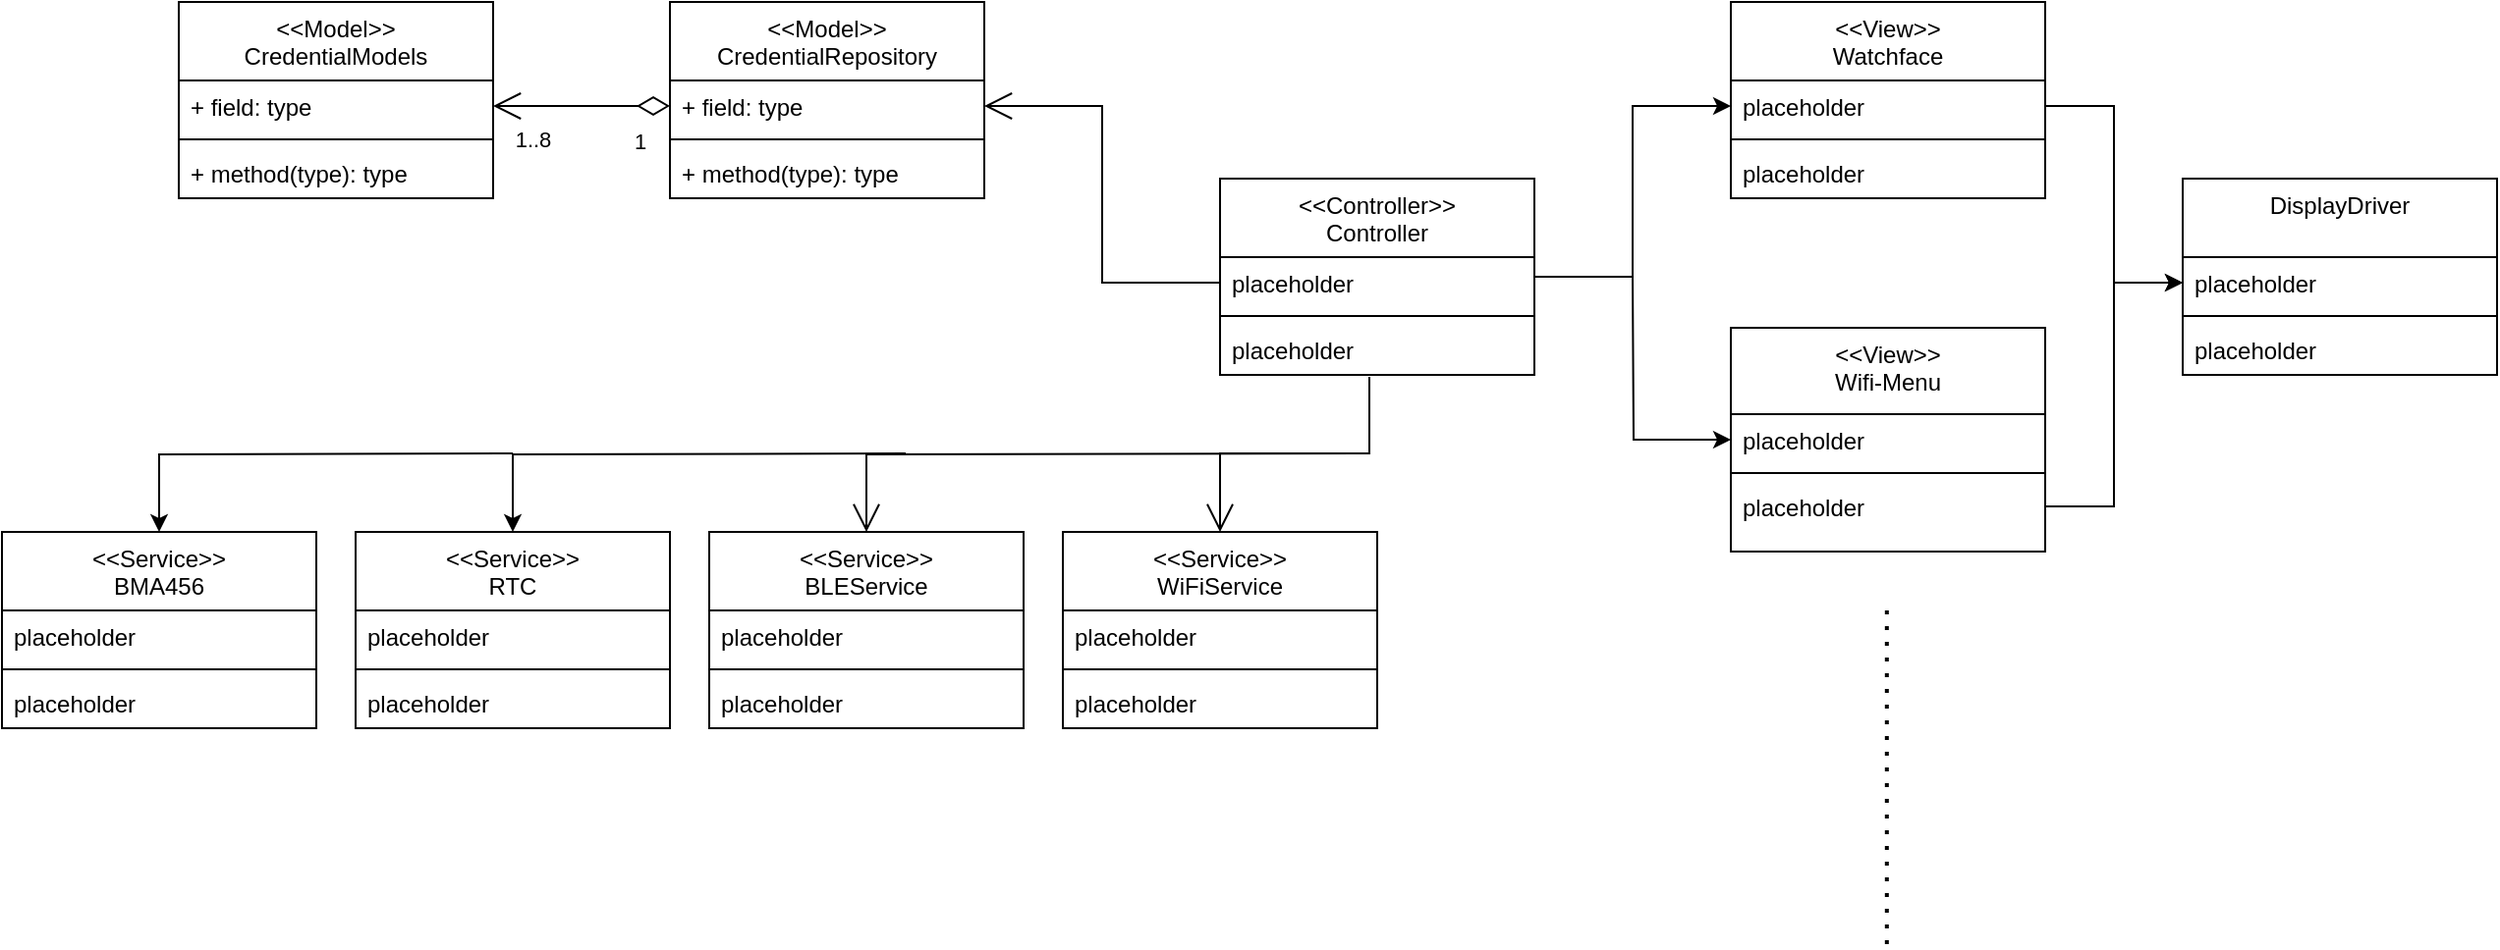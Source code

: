 <mxfile>
    <diagram id="C5RBs43oDa-KdzZeNtuy" name="Page-1">
        <mxGraphModel dx="2538" dy="1067" grid="1" gridSize="10" guides="1" tooltips="1" connect="1" arrows="1" fold="1" page="1" pageScale="1" pageWidth="1169" pageHeight="1654" math="0" shadow="0">
            <root>
                <mxCell id="WIyWlLk6GJQsqaUBKTNV-0"/>
                <mxCell id="WIyWlLk6GJQsqaUBKTNV-1" parent="WIyWlLk6GJQsqaUBKTNV-0"/>
                <mxCell id="zkfFHV4jXpPFQw0GAbJ--0" value="&lt;&lt;Controller&gt;&gt;&#10;Controller" style="swimlane;fontStyle=0;align=center;verticalAlign=top;childLayout=stackLayout;horizontal=1;startSize=40;horizontalStack=0;resizeParent=1;resizeLast=0;collapsible=1;marginBottom=0;rounded=0;shadow=0;strokeWidth=1;" parent="WIyWlLk6GJQsqaUBKTNV-1" vertex="1">
                    <mxGeometry x="470" y="230" width="160" height="100" as="geometry">
                        <mxRectangle x="470" y="230" width="160" height="26" as="alternateBounds"/>
                    </mxGeometry>
                </mxCell>
                <mxCell id="zkfFHV4jXpPFQw0GAbJ--3" value="placeholder" style="text;align=left;verticalAlign=top;spacingLeft=4;spacingRight=4;overflow=hidden;rotatable=0;points=[[0,0.5],[1,0.5]];portConstraint=eastwest;rounded=0;shadow=0;html=0;" parent="zkfFHV4jXpPFQw0GAbJ--0" vertex="1">
                    <mxGeometry y="40" width="160" height="26" as="geometry"/>
                </mxCell>
                <mxCell id="zkfFHV4jXpPFQw0GAbJ--4" value="" style="line;html=1;strokeWidth=1;align=left;verticalAlign=middle;spacingTop=-1;spacingLeft=3;spacingRight=3;rotatable=0;labelPosition=right;points=[];portConstraint=eastwest;" parent="zkfFHV4jXpPFQw0GAbJ--0" vertex="1">
                    <mxGeometry y="66" width="160" height="8" as="geometry"/>
                </mxCell>
                <mxCell id="zkfFHV4jXpPFQw0GAbJ--5" value="placeholder" style="text;align=left;verticalAlign=top;spacingLeft=4;spacingRight=4;overflow=hidden;rotatable=0;points=[[0,0.5],[1,0.5]];portConstraint=eastwest;" parent="zkfFHV4jXpPFQw0GAbJ--0" vertex="1">
                    <mxGeometry y="74" width="160" height="26" as="geometry"/>
                </mxCell>
                <mxCell id="1D-kBS0sXG3JYxeMv-3Y-0" value="&lt;&lt;View&gt;&gt;&#10;Wifi-Menu" style="swimlane;fontStyle=0;align=center;verticalAlign=top;childLayout=stackLayout;horizontal=1;startSize=44;horizontalStack=0;resizeParent=1;resizeLast=0;collapsible=1;marginBottom=0;rounded=0;shadow=0;strokeWidth=1;" parent="WIyWlLk6GJQsqaUBKTNV-1" vertex="1">
                    <mxGeometry x="730" y="306" width="160" height="114" as="geometry">
                        <mxRectangle x="230" y="140" width="160" height="26" as="alternateBounds"/>
                    </mxGeometry>
                </mxCell>
                <mxCell id="1D-kBS0sXG3JYxeMv-3Y-1" value="placeholder" style="text;align=left;verticalAlign=top;spacingLeft=4;spacingRight=4;overflow=hidden;rotatable=0;points=[[0,0.5],[1,0.5]];portConstraint=eastwest;rounded=0;shadow=0;html=0;" parent="1D-kBS0sXG3JYxeMv-3Y-0" vertex="1">
                    <mxGeometry y="44" width="160" height="26" as="geometry"/>
                </mxCell>
                <mxCell id="1D-kBS0sXG3JYxeMv-3Y-2" value="" style="line;html=1;strokeWidth=1;align=left;verticalAlign=middle;spacingTop=-1;spacingLeft=3;spacingRight=3;rotatable=0;labelPosition=right;points=[];portConstraint=eastwest;" parent="1D-kBS0sXG3JYxeMv-3Y-0" vertex="1">
                    <mxGeometry y="70" width="160" height="8" as="geometry"/>
                </mxCell>
                <mxCell id="1D-kBS0sXG3JYxeMv-3Y-3" value="placeholder" style="text;align=left;verticalAlign=top;spacingLeft=4;spacingRight=4;overflow=hidden;rotatable=0;points=[[0,0.5],[1,0.5]];portConstraint=eastwest;" parent="1D-kBS0sXG3JYxeMv-3Y-0" vertex="1">
                    <mxGeometry y="78" width="160" height="26" as="geometry"/>
                </mxCell>
                <mxCell id="1D-kBS0sXG3JYxeMv-3Y-4" value="DisplayDriver" style="swimlane;fontStyle=0;align=center;verticalAlign=top;childLayout=stackLayout;horizontal=1;startSize=40;horizontalStack=0;resizeParent=1;resizeLast=0;collapsible=1;marginBottom=0;rounded=0;shadow=0;strokeWidth=1;" parent="WIyWlLk6GJQsqaUBKTNV-1" vertex="1">
                    <mxGeometry x="960" y="230" width="160" height="100" as="geometry">
                        <mxRectangle x="230" y="140" width="160" height="26" as="alternateBounds"/>
                    </mxGeometry>
                </mxCell>
                <mxCell id="1D-kBS0sXG3JYxeMv-3Y-5" value="placeholder" style="text;align=left;verticalAlign=top;spacingLeft=4;spacingRight=4;overflow=hidden;rotatable=0;points=[[0,0.5],[1,0.5]];portConstraint=eastwest;rounded=0;shadow=0;html=0;" parent="1D-kBS0sXG3JYxeMv-3Y-4" vertex="1">
                    <mxGeometry y="40" width="160" height="26" as="geometry"/>
                </mxCell>
                <mxCell id="1D-kBS0sXG3JYxeMv-3Y-6" value="" style="line;html=1;strokeWidth=1;align=left;verticalAlign=middle;spacingTop=-1;spacingLeft=3;spacingRight=3;rotatable=0;labelPosition=right;points=[];portConstraint=eastwest;" parent="1D-kBS0sXG3JYxeMv-3Y-4" vertex="1">
                    <mxGeometry y="66" width="160" height="8" as="geometry"/>
                </mxCell>
                <mxCell id="1D-kBS0sXG3JYxeMv-3Y-7" value="placeholder" style="text;align=left;verticalAlign=top;spacingLeft=4;spacingRight=4;overflow=hidden;rotatable=0;points=[[0,0.5],[1,0.5]];portConstraint=eastwest;" parent="1D-kBS0sXG3JYxeMv-3Y-4" vertex="1">
                    <mxGeometry y="74" width="160" height="26" as="geometry"/>
                </mxCell>
                <mxCell id="1D-kBS0sXG3JYxeMv-3Y-13" value="&lt;&lt;View&gt;&gt;&#10;Watchface" style="swimlane;fontStyle=0;align=center;verticalAlign=top;childLayout=stackLayout;horizontal=1;startSize=40;horizontalStack=0;resizeParent=1;resizeLast=0;collapsible=1;marginBottom=0;rounded=0;shadow=0;strokeWidth=1;" parent="WIyWlLk6GJQsqaUBKTNV-1" vertex="1">
                    <mxGeometry x="730" y="140" width="160" height="100" as="geometry">
                        <mxRectangle x="230" y="140" width="160" height="26" as="alternateBounds"/>
                    </mxGeometry>
                </mxCell>
                <mxCell id="1D-kBS0sXG3JYxeMv-3Y-14" value="placeholder" style="text;align=left;verticalAlign=top;spacingLeft=4;spacingRight=4;overflow=hidden;rotatable=0;points=[[0,0.5],[1,0.5]];portConstraint=eastwest;rounded=0;shadow=0;html=0;" parent="1D-kBS0sXG3JYxeMv-3Y-13" vertex="1">
                    <mxGeometry y="40" width="160" height="26" as="geometry"/>
                </mxCell>
                <mxCell id="1D-kBS0sXG3JYxeMv-3Y-15" value="" style="line;html=1;strokeWidth=1;align=left;verticalAlign=middle;spacingTop=-1;spacingLeft=3;spacingRight=3;rotatable=0;labelPosition=right;points=[];portConstraint=eastwest;" parent="1D-kBS0sXG3JYxeMv-3Y-13" vertex="1">
                    <mxGeometry y="66" width="160" height="8" as="geometry"/>
                </mxCell>
                <mxCell id="1D-kBS0sXG3JYxeMv-3Y-16" value="placeholder" style="text;align=left;verticalAlign=top;spacingLeft=4;spacingRight=4;overflow=hidden;rotatable=0;points=[[0,0.5],[1,0.5]];portConstraint=eastwest;" parent="1D-kBS0sXG3JYxeMv-3Y-13" vertex="1">
                    <mxGeometry y="74" width="160" height="26" as="geometry"/>
                </mxCell>
                <mxCell id="1D-kBS0sXG3JYxeMv-3Y-25" value="&lt;&lt;Service&gt;&gt;&#10;BLEService" style="swimlane;fontStyle=0;align=center;verticalAlign=top;childLayout=stackLayout;horizontal=1;startSize=40;horizontalStack=0;resizeParent=1;resizeLast=0;collapsible=1;marginBottom=0;rounded=0;shadow=0;strokeWidth=1;" parent="WIyWlLk6GJQsqaUBKTNV-1" vertex="1">
                    <mxGeometry x="210" y="410" width="160" height="100" as="geometry">
                        <mxRectangle x="230" y="140" width="160" height="26" as="alternateBounds"/>
                    </mxGeometry>
                </mxCell>
                <mxCell id="1D-kBS0sXG3JYxeMv-3Y-26" value="placeholder" style="text;align=left;verticalAlign=top;spacingLeft=4;spacingRight=4;overflow=hidden;rotatable=0;points=[[0,0.5],[1,0.5]];portConstraint=eastwest;rounded=0;shadow=0;html=0;" parent="1D-kBS0sXG3JYxeMv-3Y-25" vertex="1">
                    <mxGeometry y="40" width="160" height="26" as="geometry"/>
                </mxCell>
                <mxCell id="1D-kBS0sXG3JYxeMv-3Y-27" value="" style="line;html=1;strokeWidth=1;align=left;verticalAlign=middle;spacingTop=-1;spacingLeft=3;spacingRight=3;rotatable=0;labelPosition=right;points=[];portConstraint=eastwest;" parent="1D-kBS0sXG3JYxeMv-3Y-25" vertex="1">
                    <mxGeometry y="66" width="160" height="8" as="geometry"/>
                </mxCell>
                <mxCell id="1D-kBS0sXG3JYxeMv-3Y-28" value="placeholder" style="text;align=left;verticalAlign=top;spacingLeft=4;spacingRight=4;overflow=hidden;rotatable=0;points=[[0,0.5],[1,0.5]];portConstraint=eastwest;" parent="1D-kBS0sXG3JYxeMv-3Y-25" vertex="1">
                    <mxGeometry y="74" width="160" height="26" as="geometry"/>
                </mxCell>
                <mxCell id="1D-kBS0sXG3JYxeMv-3Y-33" value="&lt;&lt;Service&gt;&gt;&#10;WiFiService" style="swimlane;fontStyle=0;align=center;verticalAlign=top;childLayout=stackLayout;horizontal=1;startSize=40;horizontalStack=0;resizeParent=1;resizeLast=0;collapsible=1;marginBottom=0;rounded=0;shadow=0;strokeWidth=1;" parent="WIyWlLk6GJQsqaUBKTNV-1" vertex="1">
                    <mxGeometry x="390" y="410" width="160" height="100" as="geometry">
                        <mxRectangle x="230" y="140" width="160" height="26" as="alternateBounds"/>
                    </mxGeometry>
                </mxCell>
                <mxCell id="1D-kBS0sXG3JYxeMv-3Y-34" value="placeholder" style="text;align=left;verticalAlign=top;spacingLeft=4;spacingRight=4;overflow=hidden;rotatable=0;points=[[0,0.5],[1,0.5]];portConstraint=eastwest;rounded=0;shadow=0;html=0;" parent="1D-kBS0sXG3JYxeMv-3Y-33" vertex="1">
                    <mxGeometry y="40" width="160" height="26" as="geometry"/>
                </mxCell>
                <mxCell id="1D-kBS0sXG3JYxeMv-3Y-35" value="" style="line;html=1;strokeWidth=1;align=left;verticalAlign=middle;spacingTop=-1;spacingLeft=3;spacingRight=3;rotatable=0;labelPosition=right;points=[];portConstraint=eastwest;" parent="1D-kBS0sXG3JYxeMv-3Y-33" vertex="1">
                    <mxGeometry y="66" width="160" height="8" as="geometry"/>
                </mxCell>
                <mxCell id="1D-kBS0sXG3JYxeMv-3Y-36" value="placeholder" style="text;align=left;verticalAlign=top;spacingLeft=4;spacingRight=4;overflow=hidden;rotatable=0;points=[[0,0.5],[1,0.5]];portConstraint=eastwest;" parent="1D-kBS0sXG3JYxeMv-3Y-33" vertex="1">
                    <mxGeometry y="74" width="160" height="26" as="geometry"/>
                </mxCell>
                <mxCell id="1D-kBS0sXG3JYxeMv-3Y-38" value="" style="endArrow=open;endFill=1;endSize=12;html=1;rounded=0;strokeColor=default;edgeStyle=orthogonalEdgeStyle;exitX=0.475;exitY=1.038;exitDx=0;exitDy=0;exitPerimeter=0;entryX=0.5;entryY=0;entryDx=0;entryDy=0;" parent="WIyWlLk6GJQsqaUBKTNV-1" source="zkfFHV4jXpPFQw0GAbJ--5" target="1D-kBS0sXG3JYxeMv-3Y-33" edge="1">
                    <mxGeometry width="160" relative="1" as="geometry">
                        <mxPoint x="590" y="440" as="sourcePoint"/>
                        <mxPoint x="750" y="440" as="targetPoint"/>
                    </mxGeometry>
                </mxCell>
                <mxCell id="1D-kBS0sXG3JYxeMv-3Y-40" value="" style="endArrow=open;endFill=1;endSize=12;html=1;rounded=0;strokeColor=default;edgeStyle=orthogonalEdgeStyle;entryX=0.5;entryY=0;entryDx=0;entryDy=0;" parent="WIyWlLk6GJQsqaUBKTNV-1" target="1D-kBS0sXG3JYxeMv-3Y-25" edge="1">
                    <mxGeometry width="160" relative="1" as="geometry">
                        <mxPoint x="540" y="370" as="sourcePoint"/>
                        <mxPoint x="500" y="420" as="targetPoint"/>
                    </mxGeometry>
                </mxCell>
                <mxCell id="1D-kBS0sXG3JYxeMv-3Y-50" value="" style="endArrow=open;endFill=1;endSize=12;html=1;rounded=0;edgeStyle=orthogonalEdgeStyle;exitX=0;exitY=0.5;exitDx=0;exitDy=0;entryX=1;entryY=0.5;entryDx=0;entryDy=0;" parent="WIyWlLk6GJQsqaUBKTNV-1" source="zkfFHV4jXpPFQw0GAbJ--3" target="26" edge="1">
                    <mxGeometry width="160" relative="1" as="geometry">
                        <mxPoint x="440" y="90" as="sourcePoint"/>
                        <mxPoint x="370" y="193" as="targetPoint"/>
                    </mxGeometry>
                </mxCell>
                <mxCell id="1D-kBS0sXG3JYxeMv-3Y-51" value="&lt;&lt;Service&gt;&gt;&#10;BMA456" style="swimlane;fontStyle=0;align=center;verticalAlign=top;childLayout=stackLayout;horizontal=1;startSize=40;horizontalStack=0;resizeParent=1;resizeLast=0;collapsible=1;marginBottom=0;rounded=0;shadow=0;strokeWidth=1;" parent="WIyWlLk6GJQsqaUBKTNV-1" vertex="1">
                    <mxGeometry x="-150" y="410" width="160" height="100" as="geometry">
                        <mxRectangle x="230" y="140" width="160" height="26" as="alternateBounds"/>
                    </mxGeometry>
                </mxCell>
                <mxCell id="1D-kBS0sXG3JYxeMv-3Y-52" value="placeholder" style="text;align=left;verticalAlign=top;spacingLeft=4;spacingRight=4;overflow=hidden;rotatable=0;points=[[0,0.5],[1,0.5]];portConstraint=eastwest;rounded=0;shadow=0;html=0;" parent="1D-kBS0sXG3JYxeMv-3Y-51" vertex="1">
                    <mxGeometry y="40" width="160" height="26" as="geometry"/>
                </mxCell>
                <mxCell id="1D-kBS0sXG3JYxeMv-3Y-53" value="" style="line;html=1;strokeWidth=1;align=left;verticalAlign=middle;spacingTop=-1;spacingLeft=3;spacingRight=3;rotatable=0;labelPosition=right;points=[];portConstraint=eastwest;" parent="1D-kBS0sXG3JYxeMv-3Y-51" vertex="1">
                    <mxGeometry y="66" width="160" height="8" as="geometry"/>
                </mxCell>
                <mxCell id="1D-kBS0sXG3JYxeMv-3Y-54" value="placeholder" style="text;align=left;verticalAlign=top;spacingLeft=4;spacingRight=4;overflow=hidden;rotatable=0;points=[[0,0.5],[1,0.5]];portConstraint=eastwest;" parent="1D-kBS0sXG3JYxeMv-3Y-51" vertex="1">
                    <mxGeometry y="74" width="160" height="26" as="geometry"/>
                </mxCell>
                <mxCell id="1D-kBS0sXG3JYxeMv-3Y-55" value="&lt;&lt;Service&gt;&gt;&#10;RTC" style="swimlane;fontStyle=0;align=center;verticalAlign=top;childLayout=stackLayout;horizontal=1;startSize=40;horizontalStack=0;resizeParent=1;resizeLast=0;collapsible=1;marginBottom=0;rounded=0;shadow=0;strokeWidth=1;" parent="WIyWlLk6GJQsqaUBKTNV-1" vertex="1">
                    <mxGeometry x="30" y="410" width="160" height="100" as="geometry">
                        <mxRectangle x="230" y="140" width="160" height="26" as="alternateBounds"/>
                    </mxGeometry>
                </mxCell>
                <mxCell id="1D-kBS0sXG3JYxeMv-3Y-56" value="placeholder" style="text;align=left;verticalAlign=top;spacingLeft=4;spacingRight=4;overflow=hidden;rotatable=0;points=[[0,0.5],[1,0.5]];portConstraint=eastwest;rounded=0;shadow=0;html=0;" parent="1D-kBS0sXG3JYxeMv-3Y-55" vertex="1">
                    <mxGeometry y="40" width="160" height="26" as="geometry"/>
                </mxCell>
                <mxCell id="1D-kBS0sXG3JYxeMv-3Y-57" value="" style="line;html=1;strokeWidth=1;align=left;verticalAlign=middle;spacingTop=-1;spacingLeft=3;spacingRight=3;rotatable=0;labelPosition=right;points=[];portConstraint=eastwest;" parent="1D-kBS0sXG3JYxeMv-3Y-55" vertex="1">
                    <mxGeometry y="66" width="160" height="8" as="geometry"/>
                </mxCell>
                <mxCell id="1D-kBS0sXG3JYxeMv-3Y-58" value="placeholder" style="text;align=left;verticalAlign=top;spacingLeft=4;spacingRight=4;overflow=hidden;rotatable=0;points=[[0,0.5],[1,0.5]];portConstraint=eastwest;" parent="1D-kBS0sXG3JYxeMv-3Y-55" vertex="1">
                    <mxGeometry y="74" width="160" height="20" as="geometry"/>
                </mxCell>
                <mxCell id="15" style="edgeStyle=orthogonalEdgeStyle;html=1;exitX=1;exitY=0.5;exitDx=0;exitDy=0;rounded=0;entryX=0;entryY=0.5;entryDx=0;entryDy=0;" parent="WIyWlLk6GJQsqaUBKTNV-1" source="zkfFHV4jXpPFQw0GAbJ--3" target="1D-kBS0sXG3JYxeMv-3Y-14" edge="1">
                    <mxGeometry relative="1" as="geometry">
                        <Array as="points">
                            <mxPoint x="630" y="280"/>
                            <mxPoint x="680" y="280"/>
                            <mxPoint x="680" y="193"/>
                        </Array>
                        <mxPoint x="680" y="210" as="targetPoint"/>
                    </mxGeometry>
                </mxCell>
                <mxCell id="19" value="" style="endArrow=classic;html=1;rounded=0;edgeStyle=orthogonalEdgeStyle;entryX=0;entryY=0.5;entryDx=0;entryDy=0;" parent="WIyWlLk6GJQsqaUBKTNV-1" target="1D-kBS0sXG3JYxeMv-3Y-1" edge="1">
                    <mxGeometry width="50" height="50" relative="1" as="geometry">
                        <mxPoint x="680" y="280" as="sourcePoint"/>
                        <mxPoint x="710" y="370" as="targetPoint"/>
                    </mxGeometry>
                </mxCell>
                <mxCell id="21" style="edgeStyle=orthogonalEdgeStyle;rounded=0;html=1;exitX=1;exitY=0.5;exitDx=0;exitDy=0;" parent="WIyWlLk6GJQsqaUBKTNV-1" source="1D-kBS0sXG3JYxeMv-3Y-14" target="1D-kBS0sXG3JYxeMv-3Y-5" edge="1">
                    <mxGeometry relative="1" as="geometry"/>
                </mxCell>
                <mxCell id="22" style="edgeStyle=orthogonalEdgeStyle;rounded=0;html=1;exitX=1;exitY=0.5;exitDx=0;exitDy=0;entryX=0;entryY=0.5;entryDx=0;entryDy=0;" parent="WIyWlLk6GJQsqaUBKTNV-1" source="1D-kBS0sXG3JYxeMv-3Y-3" target="1D-kBS0sXG3JYxeMv-3Y-5" edge="1">
                    <mxGeometry relative="1" as="geometry">
                        <mxPoint x="930" y="280" as="targetPoint"/>
                    </mxGeometry>
                </mxCell>
                <mxCell id="23" value="" style="endArrow=classic;html=1;rounded=0;entryX=0.5;entryY=0;entryDx=0;entryDy=0;edgeStyle=orthogonalEdgeStyle;" parent="WIyWlLk6GJQsqaUBKTNV-1" target="1D-kBS0sXG3JYxeMv-3Y-55" edge="1">
                    <mxGeometry width="50" height="50" relative="1" as="geometry">
                        <mxPoint x="310" y="370" as="sourcePoint"/>
                        <mxPoint x="120" y="370" as="targetPoint"/>
                    </mxGeometry>
                </mxCell>
                <mxCell id="24" value="" style="endArrow=classic;html=1;rounded=0;entryX=0.5;entryY=0;entryDx=0;entryDy=0;edgeStyle=orthogonalEdgeStyle;" parent="WIyWlLk6GJQsqaUBKTNV-1" target="1D-kBS0sXG3JYxeMv-3Y-51" edge="1">
                    <mxGeometry width="50" height="50" relative="1" as="geometry">
                        <mxPoint x="110" y="370" as="sourcePoint"/>
                        <mxPoint x="160" y="320" as="targetPoint"/>
                    </mxGeometry>
                </mxCell>
                <mxCell id="25" value="&lt;&lt;Model&gt;&gt;&#10;CredentialRepository" style="swimlane;fontStyle=0;align=center;verticalAlign=top;childLayout=stackLayout;horizontal=1;startSize=40;horizontalStack=0;resizeParent=1;resizeParentMax=0;resizeLast=0;collapsible=1;marginBottom=0;" parent="WIyWlLk6GJQsqaUBKTNV-1" vertex="1">
                    <mxGeometry x="190" y="140" width="160" height="100" as="geometry"/>
                </mxCell>
                <mxCell id="26" value="+ field: type" style="text;strokeColor=none;fillColor=none;align=left;verticalAlign=top;spacingLeft=4;spacingRight=4;overflow=hidden;rotatable=0;points=[[0,0.5],[1,0.5]];portConstraint=eastwest;" parent="25" vertex="1">
                    <mxGeometry y="40" width="160" height="26" as="geometry"/>
                </mxCell>
                <mxCell id="27" value="" style="line;strokeWidth=1;fillColor=none;align=left;verticalAlign=middle;spacingTop=-1;spacingLeft=3;spacingRight=3;rotatable=0;labelPosition=right;points=[];portConstraint=eastwest;strokeColor=inherit;" parent="25" vertex="1">
                    <mxGeometry y="66" width="160" height="8" as="geometry"/>
                </mxCell>
                <mxCell id="28" value="+ method(type): type" style="text;strokeColor=none;fillColor=none;align=left;verticalAlign=top;spacingLeft=4;spacingRight=4;overflow=hidden;rotatable=0;points=[[0,0.5],[1,0.5]];portConstraint=eastwest;" parent="25" vertex="1">
                    <mxGeometry y="74" width="160" height="26" as="geometry"/>
                </mxCell>
                <mxCell id="29" value="&lt;&lt;Model&gt;&gt;&#10;CredentialModels" style="swimlane;fontStyle=0;align=center;verticalAlign=top;childLayout=stackLayout;horizontal=1;startSize=40;horizontalStack=0;resizeParent=1;resizeParentMax=0;resizeLast=0;collapsible=1;marginBottom=0;" parent="WIyWlLk6GJQsqaUBKTNV-1" vertex="1">
                    <mxGeometry x="-60" y="140" width="160" height="100" as="geometry"/>
                </mxCell>
                <mxCell id="30" value="+ field: type" style="text;strokeColor=none;fillColor=none;align=left;verticalAlign=top;spacingLeft=4;spacingRight=4;overflow=hidden;rotatable=0;points=[[0,0.5],[1,0.5]];portConstraint=eastwest;" parent="29" vertex="1">
                    <mxGeometry y="40" width="160" height="26" as="geometry"/>
                </mxCell>
                <mxCell id="31" value="" style="line;strokeWidth=1;fillColor=none;align=left;verticalAlign=middle;spacingTop=-1;spacingLeft=3;spacingRight=3;rotatable=0;labelPosition=right;points=[];portConstraint=eastwest;strokeColor=inherit;" parent="29" vertex="1">
                    <mxGeometry y="66" width="160" height="8" as="geometry"/>
                </mxCell>
                <mxCell id="32" value="+ method(type): type" style="text;strokeColor=none;fillColor=none;align=left;verticalAlign=top;spacingLeft=4;spacingRight=4;overflow=hidden;rotatable=0;points=[[0,0.5],[1,0.5]];portConstraint=eastwest;" parent="29" vertex="1">
                    <mxGeometry y="74" width="160" height="26" as="geometry"/>
                </mxCell>
                <mxCell id="33" value="1" style="endArrow=open;html=1;endSize=12;startArrow=diamondThin;startSize=14;startFill=0;edgeStyle=orthogonalEdgeStyle;align=left;verticalAlign=bottom;rounded=0;entryX=1;entryY=0.5;entryDx=0;entryDy=0;exitX=0;exitY=0.5;exitDx=0;exitDy=0;" parent="WIyWlLk6GJQsqaUBKTNV-1" source="26" target="30" edge="1">
                    <mxGeometry x="-0.556" y="27" relative="1" as="geometry">
                        <mxPoint x="170" y="220" as="sourcePoint"/>
                        <mxPoint x="330" y="220" as="targetPoint"/>
                        <mxPoint as="offset"/>
                    </mxGeometry>
                </mxCell>
                <mxCell id="35" value="1..8" style="edgeLabel;html=1;align=center;verticalAlign=middle;resizable=0;points=[];" parent="33" vertex="1" connectable="0">
                    <mxGeometry x="0.854" y="-2" relative="1" as="geometry">
                        <mxPoint x="13" y="19" as="offset"/>
                    </mxGeometry>
                </mxCell>
                <mxCell id="36" value="" style="endArrow=none;dashed=1;html=1;dashPattern=1 3;strokeWidth=2;rounded=0;" parent="WIyWlLk6GJQsqaUBKTNV-1" edge="1">
                    <mxGeometry width="50" height="50" relative="1" as="geometry">
                        <mxPoint x="809.41" y="620" as="sourcePoint"/>
                        <mxPoint x="809.41" y="450" as="targetPoint"/>
                    </mxGeometry>
                </mxCell>
            </root>
        </mxGraphModel>
    </diagram>
</mxfile>